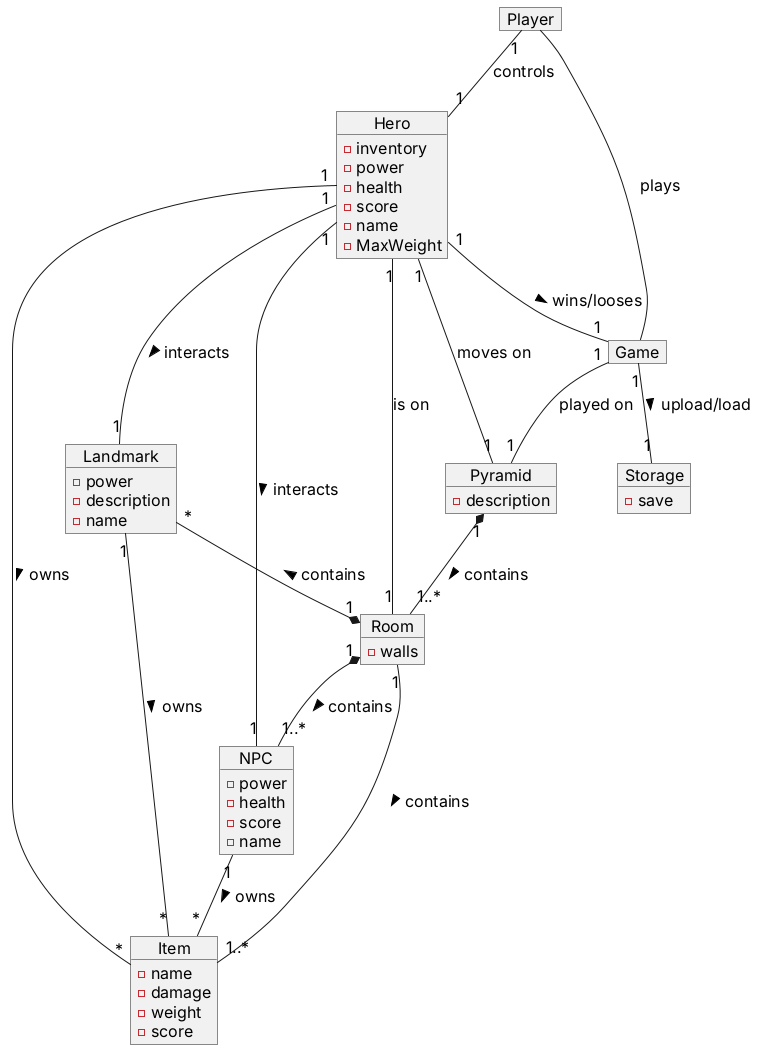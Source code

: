 @startuml Domain Model
skinparam DefaultFontName Inter
skinparam DefaultFontSize 16
skinparam DefaultFontStyle bold
skinparam ArrowThickness 1
hide empty members

object "Hero" as Main_Character {
  - inventory
  - power
  - health
  - score
  - name
  -MaxWeight
}
object Game{
}
object Storage{
-save
}
object Player{
}
object Landmark{
   -power
   -description
   -name
}

object Item {
  - name
  - damage 
  - weight 
  - score
}
object NPC {
  -power
  -health
  -score
  -name
}
object Pyramid {
   - description
}
object Room {
   - walls
}
Room "1"-- "1..*" Item : contains >
Pyramid "1"*--"1..*" Room: contains >
Room "1"*-- "1..*" NPC : contains >
Game "1"--"1" Pyramid: played on
Main_Character "1"--"*" Item: owns >
Landmark "*"--*"1" Room: contains <
Main_Character "1" -- "1" Room: is on
Player "1"--"1" Main_Character: controls
Player -- Game: plays
Main_Character "1"--"1" Pyramid: moves on
Main_Character "1"--"1" Landmark: interacts >
Main_Character "1"--"1" NPC: interacts >
Main_Character "1"--"1" Game: wins/looses >
NPC "1"--"*" Item: owns >
Landmark "1"--"*" Item: owns >
Game "1"--"1" Storage: upload/load >

@enduml
